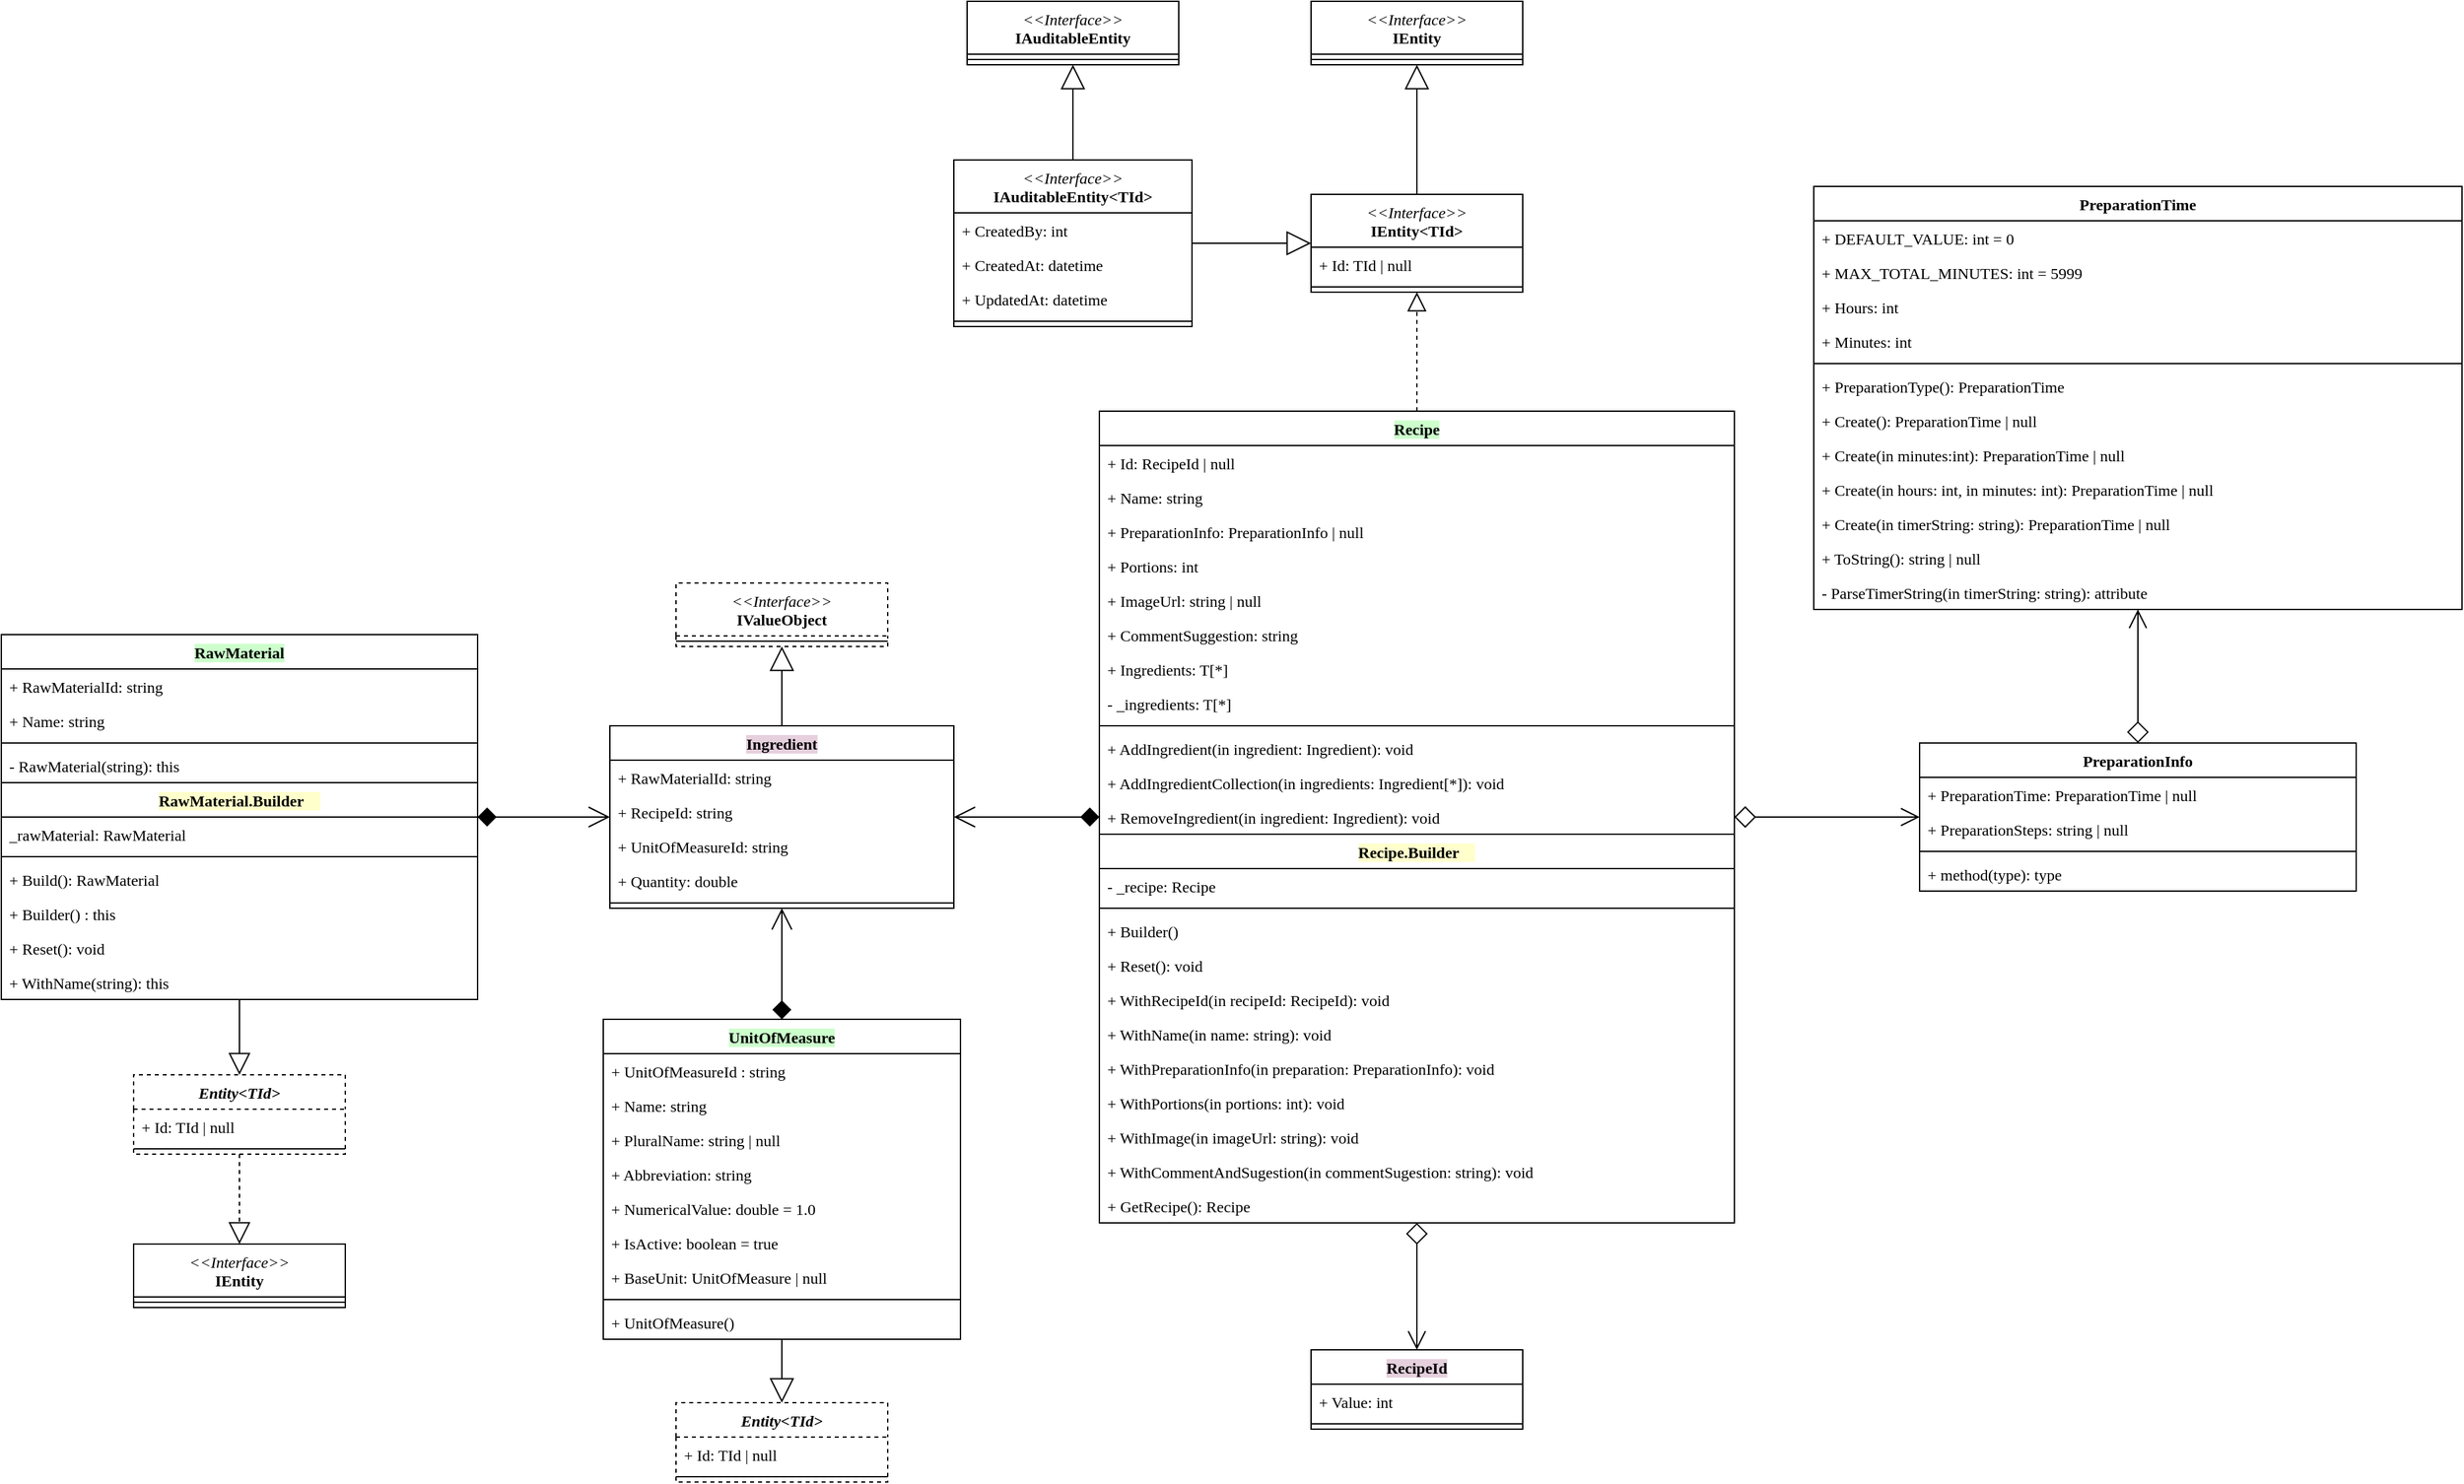 <mxfile version="24.6.4" type="device" pages="2">
  <diagram name="Page-1" id="eK5q1uq8pc-KG2rPm8aH">
    <mxGraphModel dx="4387" dy="1876" grid="1" gridSize="10" guides="1" tooltips="1" connect="1" arrows="1" fold="1" page="0" pageScale="1" pageWidth="1169" pageHeight="827" math="0" shadow="0">
      <root>
        <mxCell id="0" />
        <mxCell id="1" parent="0" />
        <mxCell id="Wd_TfYUkpV-hSAjJAys6-1" value="Recipe" style="swimlane;fontStyle=1;align=center;verticalAlign=top;childLayout=stackLayout;horizontal=1;startSize=26;horizontalStack=0;resizeParent=1;resizeParentMax=0;resizeLast=0;collapsible=1;marginBottom=0;whiteSpace=wrap;html=1;fontFamily=Fira Code;fillColor=none;labelBackgroundColor=#CCFFCC;" parent="1" vertex="1">
          <mxGeometry x="-60" y="340" width="480" height="614" as="geometry">
            <mxRectangle x="90" y="60" width="80" height="30" as="alternateBounds" />
          </mxGeometry>
        </mxCell>
        <mxCell id="Wd_TfYUkpV-hSAjJAys6-12" value="+ Id: RecipeId | null" style="text;strokeColor=none;fillColor=none;align=left;verticalAlign=top;spacingLeft=4;spacingRight=4;overflow=hidden;rotatable=0;points=[[0,0.5],[1,0.5]];portConstraint=eastwest;whiteSpace=wrap;html=1;fontFamily=Fira Code;" parent="Wd_TfYUkpV-hSAjJAys6-1" vertex="1">
          <mxGeometry y="26" width="480" height="26" as="geometry" />
        </mxCell>
        <mxCell id="Wd_TfYUkpV-hSAjJAys6-2" value="+ Name: string" style="text;strokeColor=none;fillColor=none;align=left;verticalAlign=top;spacingLeft=4;spacingRight=4;overflow=hidden;rotatable=0;points=[[0,0.5],[1,0.5]];portConstraint=eastwest;whiteSpace=wrap;html=1;fontFamily=Fira Code;" parent="Wd_TfYUkpV-hSAjJAys6-1" vertex="1">
          <mxGeometry y="52" width="480" height="26" as="geometry" />
        </mxCell>
        <mxCell id="8ohomHwBbH_gqu5Bp_yc-21" value="+ PreparationInfo: PreparationInfo | null" style="text;strokeColor=none;fillColor=none;align=left;verticalAlign=top;spacingLeft=4;spacingRight=4;overflow=hidden;rotatable=0;points=[[0,0.5],[1,0.5]];portConstraint=eastwest;whiteSpace=wrap;html=1;fontFamily=Fira Code;" parent="Wd_TfYUkpV-hSAjJAys6-1" vertex="1">
          <mxGeometry y="78" width="480" height="26" as="geometry" />
        </mxCell>
        <mxCell id="Wd_TfYUkpV-hSAjJAys6-7" value="+ Portions: int" style="text;strokeColor=none;fillColor=none;align=left;verticalAlign=top;spacingLeft=4;spacingRight=4;overflow=hidden;rotatable=0;points=[[0,0.5],[1,0.5]];portConstraint=eastwest;whiteSpace=wrap;html=1;fontFamily=Fira Code;" parent="Wd_TfYUkpV-hSAjJAys6-1" vertex="1">
          <mxGeometry y="104" width="480" height="26" as="geometry" />
        </mxCell>
        <mxCell id="Wd_TfYUkpV-hSAjJAys6-8" value="+ ImageUrl: string | null" style="text;strokeColor=none;fillColor=none;align=left;verticalAlign=top;spacingLeft=4;spacingRight=4;overflow=hidden;rotatable=0;points=[[0,0.5],[1,0.5]];portConstraint=eastwest;whiteSpace=wrap;html=1;fontFamily=Fira Code;" parent="Wd_TfYUkpV-hSAjJAys6-1" vertex="1">
          <mxGeometry y="130" width="480" height="26" as="geometry" />
        </mxCell>
        <mxCell id="Wd_TfYUkpV-hSAjJAys6-10" value="+ CommentSuggestion: string" style="text;strokeColor=none;fillColor=none;align=left;verticalAlign=top;spacingLeft=4;spacingRight=4;overflow=hidden;rotatable=0;points=[[0,0.5],[1,0.5]];portConstraint=eastwest;whiteSpace=wrap;html=1;fontFamily=Fira Code;" parent="Wd_TfYUkpV-hSAjJAys6-1" vertex="1">
          <mxGeometry y="156" width="480" height="26" as="geometry" />
        </mxCell>
        <mxCell id="Wd_TfYUkpV-hSAjJAys6-11" value="+ Ingredients: T[*]" style="text;strokeColor=none;fillColor=none;align=left;verticalAlign=top;spacingLeft=4;spacingRight=4;overflow=hidden;rotatable=0;points=[[0,0.5],[1,0.5]];portConstraint=eastwest;whiteSpace=wrap;html=1;fontFamily=Fira Code;" parent="Wd_TfYUkpV-hSAjJAys6-1" vertex="1">
          <mxGeometry y="182" width="480" height="26" as="geometry" />
        </mxCell>
        <mxCell id="8ohomHwBbH_gqu5Bp_yc-24" value="- _ingredients: T[*]" style="text;strokeColor=none;fillColor=none;align=left;verticalAlign=top;spacingLeft=4;spacingRight=4;overflow=hidden;rotatable=0;points=[[0,0.5],[1,0.5]];portConstraint=eastwest;whiteSpace=wrap;html=1;fontFamily=Fira Code;" parent="Wd_TfYUkpV-hSAjJAys6-1" vertex="1">
          <mxGeometry y="208" width="480" height="26" as="geometry" />
        </mxCell>
        <mxCell id="Wd_TfYUkpV-hSAjJAys6-3" value="" style="line;strokeWidth=1;fillColor=none;align=left;verticalAlign=middle;spacingTop=-1;spacingLeft=3;spacingRight=3;rotatable=0;labelPosition=right;points=[];portConstraint=eastwest;strokeColor=inherit;fontFamily=Fira Code;" parent="Wd_TfYUkpV-hSAjJAys6-1" vertex="1">
          <mxGeometry y="234" width="480" height="8" as="geometry" />
        </mxCell>
        <mxCell id="Wd_TfYUkpV-hSAjJAys6-4" value="+ AddIngredient(in ingredient: Ingredient): void" style="text;strokeColor=none;fillColor=none;align=left;verticalAlign=top;spacingLeft=4;spacingRight=4;overflow=hidden;rotatable=0;points=[[0,0.5],[1,0.5]];portConstraint=eastwest;whiteSpace=wrap;html=1;fontFamily=Fira Code;" parent="Wd_TfYUkpV-hSAjJAys6-1" vertex="1">
          <mxGeometry y="242" width="480" height="26" as="geometry" />
        </mxCell>
        <mxCell id="8ohomHwBbH_gqu5Bp_yc-25" value="+ AddIngredientCollection(in ingredients: Ingredient[*]): void" style="text;strokeColor=none;fillColor=none;align=left;verticalAlign=top;spacingLeft=4;spacingRight=4;overflow=hidden;rotatable=0;points=[[0,0.5],[1,0.5]];portConstraint=eastwest;whiteSpace=wrap;html=1;fontFamily=Fira Code;" parent="Wd_TfYUkpV-hSAjJAys6-1" vertex="1">
          <mxGeometry y="268" width="480" height="26" as="geometry" />
        </mxCell>
        <mxCell id="8ohomHwBbH_gqu5Bp_yc-26" value="+ RemoveIngredient(in ingredient: Ingredient): void" style="text;strokeColor=none;fillColor=none;align=left;verticalAlign=top;spacingLeft=4;spacingRight=4;overflow=hidden;rotatable=0;points=[[0,0.5],[1,0.5]];portConstraint=eastwest;whiteSpace=wrap;html=1;fontFamily=Fira Code;" parent="Wd_TfYUkpV-hSAjJAys6-1" vertex="1">
          <mxGeometry y="294" width="480" height="26" as="geometry" />
        </mxCell>
        <mxCell id="8ohomHwBbH_gqu5Bp_yc-27" value="Recipe.Builder&amp;nbsp;👷" style="swimlane;fontStyle=1;align=center;verticalAlign=top;childLayout=stackLayout;horizontal=1;startSize=26;horizontalStack=0;resizeParent=1;resizeParentMax=0;resizeLast=0;collapsible=1;marginBottom=0;whiteSpace=wrap;html=1;fontFamily=Fira Code;labelBackgroundColor=#FFFFCC;" parent="Wd_TfYUkpV-hSAjJAys6-1" vertex="1">
          <mxGeometry y="320" width="480" height="294" as="geometry" />
        </mxCell>
        <mxCell id="8ohomHwBbH_gqu5Bp_yc-28" value="- _recipe: Recipe" style="text;strokeColor=none;fillColor=none;align=left;verticalAlign=top;spacingLeft=4;spacingRight=4;overflow=hidden;rotatable=0;points=[[0,0.5],[1,0.5]];portConstraint=eastwest;whiteSpace=wrap;html=1;fontFamily=Fira Code;" parent="8ohomHwBbH_gqu5Bp_yc-27" vertex="1">
          <mxGeometry y="26" width="480" height="26" as="geometry" />
        </mxCell>
        <mxCell id="8ohomHwBbH_gqu5Bp_yc-29" value="" style="line;strokeWidth=1;fillColor=none;align=left;verticalAlign=middle;spacingTop=-1;spacingLeft=3;spacingRight=3;rotatable=0;labelPosition=right;points=[];portConstraint=eastwest;strokeColor=inherit;fontFamily=Fira Code;" parent="8ohomHwBbH_gqu5Bp_yc-27" vertex="1">
          <mxGeometry y="52" width="480" height="8" as="geometry" />
        </mxCell>
        <mxCell id="8ohomHwBbH_gqu5Bp_yc-30" value="+ Builder()" style="text;strokeColor=none;fillColor=none;align=left;verticalAlign=top;spacingLeft=4;spacingRight=4;overflow=hidden;rotatable=0;points=[[0,0.5],[1,0.5]];portConstraint=eastwest;whiteSpace=wrap;html=1;fontFamily=Fira Code;" parent="8ohomHwBbH_gqu5Bp_yc-27" vertex="1">
          <mxGeometry y="60" width="480" height="26" as="geometry" />
        </mxCell>
        <mxCell id="8ohomHwBbH_gqu5Bp_yc-31" value="+ Reset(): void" style="text;strokeColor=none;fillColor=none;align=left;verticalAlign=top;spacingLeft=4;spacingRight=4;overflow=hidden;rotatable=0;points=[[0,0.5],[1,0.5]];portConstraint=eastwest;whiteSpace=wrap;html=1;fontFamily=Fira Code;" parent="8ohomHwBbH_gqu5Bp_yc-27" vertex="1">
          <mxGeometry y="86" width="480" height="26" as="geometry" />
        </mxCell>
        <mxCell id="8ohomHwBbH_gqu5Bp_yc-32" value="+ WithRecipeId(in recipeId: RecipeId): void" style="text;strokeColor=none;fillColor=none;align=left;verticalAlign=top;spacingLeft=4;spacingRight=4;overflow=hidden;rotatable=0;points=[[0,0.5],[1,0.5]];portConstraint=eastwest;whiteSpace=wrap;html=1;fontFamily=Fira Code;" parent="8ohomHwBbH_gqu5Bp_yc-27" vertex="1">
          <mxGeometry y="112" width="480" height="26" as="geometry" />
        </mxCell>
        <mxCell id="8ohomHwBbH_gqu5Bp_yc-33" value="+ WithName(in name: string): void" style="text;strokeColor=none;fillColor=none;align=left;verticalAlign=top;spacingLeft=4;spacingRight=4;overflow=hidden;rotatable=0;points=[[0,0.5],[1,0.5]];portConstraint=eastwest;whiteSpace=wrap;html=1;fontFamily=Fira Code;" parent="8ohomHwBbH_gqu5Bp_yc-27" vertex="1">
          <mxGeometry y="138" width="480" height="26" as="geometry" />
        </mxCell>
        <mxCell id="8ohomHwBbH_gqu5Bp_yc-34" value="+ WithPreparationInfo(in preparation: PreparationInfo): void" style="text;strokeColor=none;fillColor=none;align=left;verticalAlign=top;spacingLeft=4;spacingRight=4;overflow=hidden;rotatable=0;points=[[0,0.5],[1,0.5]];portConstraint=eastwest;whiteSpace=wrap;html=1;fontFamily=Fira Code;" parent="8ohomHwBbH_gqu5Bp_yc-27" vertex="1">
          <mxGeometry y="164" width="480" height="26" as="geometry" />
        </mxCell>
        <mxCell id="8ohomHwBbH_gqu5Bp_yc-35" value="+ WithPortions(in portions: int): void" style="text;strokeColor=none;fillColor=none;align=left;verticalAlign=top;spacingLeft=4;spacingRight=4;overflow=hidden;rotatable=0;points=[[0,0.5],[1,0.5]];portConstraint=eastwest;whiteSpace=wrap;html=1;fontFamily=Fira Code;" parent="8ohomHwBbH_gqu5Bp_yc-27" vertex="1">
          <mxGeometry y="190" width="480" height="26" as="geometry" />
        </mxCell>
        <mxCell id="8ohomHwBbH_gqu5Bp_yc-36" value="+ WithImage(in imageUrl: string): void" style="text;strokeColor=none;fillColor=none;align=left;verticalAlign=top;spacingLeft=4;spacingRight=4;overflow=hidden;rotatable=0;points=[[0,0.5],[1,0.5]];portConstraint=eastwest;whiteSpace=wrap;html=1;fontFamily=Fira Code;" parent="8ohomHwBbH_gqu5Bp_yc-27" vertex="1">
          <mxGeometry y="216" width="480" height="26" as="geometry" />
        </mxCell>
        <mxCell id="8ohomHwBbH_gqu5Bp_yc-37" value="+ WithCommentAndSugestion(in commentSugestion: string): void" style="text;strokeColor=none;fillColor=none;align=left;verticalAlign=top;spacingLeft=4;spacingRight=4;overflow=hidden;rotatable=0;points=[[0,0.5],[1,0.5]];portConstraint=eastwest;whiteSpace=wrap;html=1;fontFamily=Fira Code;" parent="8ohomHwBbH_gqu5Bp_yc-27" vertex="1">
          <mxGeometry y="242" width="480" height="26" as="geometry" />
        </mxCell>
        <mxCell id="8ohomHwBbH_gqu5Bp_yc-38" value="+ GetRecipe(): Recipe" style="text;strokeColor=none;fillColor=none;align=left;verticalAlign=top;spacingLeft=4;spacingRight=4;overflow=hidden;rotatable=0;points=[[0,0.5],[1,0.5]];portConstraint=eastwest;whiteSpace=wrap;html=1;fontFamily=Fira Code;" parent="8ohomHwBbH_gqu5Bp_yc-27" vertex="1">
          <mxGeometry y="268" width="480" height="26" as="geometry" />
        </mxCell>
        <mxCell id="Wd_TfYUkpV-hSAjJAys6-13" value="PreparationInfo" style="swimlane;fontStyle=1;align=center;verticalAlign=top;childLayout=stackLayout;horizontal=1;startSize=26;horizontalStack=0;resizeParent=1;resizeParentMax=0;resizeLast=0;collapsible=1;marginBottom=0;whiteSpace=wrap;html=1;fontFamily=Fira Code;" parent="1" vertex="1">
          <mxGeometry x="560" y="591" width="330" height="112" as="geometry" />
        </mxCell>
        <mxCell id="Wd_TfYUkpV-hSAjJAys6-14" value="+ PreparationTime: PreparationTime | null" style="text;strokeColor=none;fillColor=none;align=left;verticalAlign=top;spacingLeft=4;spacingRight=4;overflow=hidden;rotatable=0;points=[[0,0.5],[1,0.5]];portConstraint=eastwest;whiteSpace=wrap;html=1;fontFamily=Fira Code;" parent="Wd_TfYUkpV-hSAjJAys6-13" vertex="1">
          <mxGeometry y="26" width="330" height="26" as="geometry" />
        </mxCell>
        <mxCell id="Wd_TfYUkpV-hSAjJAys6-17" value="+ PreparationSteps: string | null" style="text;strokeColor=none;fillColor=none;align=left;verticalAlign=top;spacingLeft=4;spacingRight=4;overflow=hidden;rotatable=0;points=[[0,0.5],[1,0.5]];portConstraint=eastwest;whiteSpace=wrap;html=1;fontFamily=Fira Code;" parent="Wd_TfYUkpV-hSAjJAys6-13" vertex="1">
          <mxGeometry y="52" width="330" height="26" as="geometry" />
        </mxCell>
        <mxCell id="Wd_TfYUkpV-hSAjJAys6-15" value="" style="line;strokeWidth=1;fillColor=none;align=left;verticalAlign=middle;spacingTop=-1;spacingLeft=3;spacingRight=3;rotatable=0;labelPosition=right;points=[];portConstraint=eastwest;strokeColor=inherit;fontFamily=Fira Code;" parent="Wd_TfYUkpV-hSAjJAys6-13" vertex="1">
          <mxGeometry y="78" width="330" height="8" as="geometry" />
        </mxCell>
        <mxCell id="Wd_TfYUkpV-hSAjJAys6-16" value="+ method(type): type" style="text;strokeColor=none;fillColor=none;align=left;verticalAlign=top;spacingLeft=4;spacingRight=4;overflow=hidden;rotatable=0;points=[[0,0.5],[1,0.5]];portConstraint=eastwest;whiteSpace=wrap;html=1;fontFamily=Fira Code;" parent="Wd_TfYUkpV-hSAjJAys6-13" vertex="1">
          <mxGeometry y="86" width="330" height="26" as="geometry" />
        </mxCell>
        <mxCell id="Wd_TfYUkpV-hSAjJAys6-19" value="PreparationTime" style="swimlane;fontStyle=1;align=center;verticalAlign=top;childLayout=stackLayout;horizontal=1;startSize=26;horizontalStack=0;resizeParent=1;resizeParentMax=0;resizeLast=0;collapsible=1;marginBottom=0;whiteSpace=wrap;html=1;fontFamily=Fira Code;" parent="1" vertex="1">
          <mxGeometry x="480" y="170" width="490" height="320" as="geometry" />
        </mxCell>
        <mxCell id="Wd_TfYUkpV-hSAjJAys6-24" value="+ DEFAULT_VALUE: int = 0" style="text;strokeColor=none;fillColor=none;align=left;verticalAlign=top;spacingLeft=4;spacingRight=4;overflow=hidden;rotatable=0;points=[[0,0.5],[1,0.5]];portConstraint=eastwest;whiteSpace=wrap;html=1;fontFamily=Fira Code;" parent="Wd_TfYUkpV-hSAjJAys6-19" vertex="1">
          <mxGeometry y="26" width="490" height="26" as="geometry" />
        </mxCell>
        <mxCell id="Wd_TfYUkpV-hSAjJAys6-25" value="+ MAX_TOTAL_MINUTES: int = 5999" style="text;strokeColor=none;fillColor=none;align=left;verticalAlign=top;spacingLeft=4;spacingRight=4;overflow=hidden;rotatable=0;points=[[0,0.5],[1,0.5]];portConstraint=eastwest;whiteSpace=wrap;html=1;fontFamily=Fira Code;" parent="Wd_TfYUkpV-hSAjJAys6-19" vertex="1">
          <mxGeometry y="52" width="490" height="26" as="geometry" />
        </mxCell>
        <mxCell id="Wd_TfYUkpV-hSAjJAys6-5" value="+ Hours: int" style="text;strokeColor=none;fillColor=none;align=left;verticalAlign=top;spacingLeft=4;spacingRight=4;overflow=hidden;rotatable=0;points=[[0,0.5],[1,0.5]];portConstraint=eastwest;whiteSpace=wrap;html=1;fontFamily=Fira Code;" parent="Wd_TfYUkpV-hSAjJAys6-19" vertex="1">
          <mxGeometry y="78" width="490" height="26" as="geometry" />
        </mxCell>
        <mxCell id="Wd_TfYUkpV-hSAjJAys6-6" value="+ Minutes: int" style="text;strokeColor=none;fillColor=none;align=left;verticalAlign=top;spacingLeft=4;spacingRight=4;overflow=hidden;rotatable=0;points=[[0,0.5],[1,0.5]];portConstraint=eastwest;whiteSpace=wrap;html=1;fontFamily=Fira Code;" parent="Wd_TfYUkpV-hSAjJAys6-19" vertex="1">
          <mxGeometry y="104" width="490" height="26" as="geometry" />
        </mxCell>
        <mxCell id="Wd_TfYUkpV-hSAjJAys6-22" value="" style="line;strokeWidth=1;fillColor=none;align=left;verticalAlign=middle;spacingTop=-1;spacingLeft=3;spacingRight=3;rotatable=0;labelPosition=right;points=[];portConstraint=eastwest;strokeColor=inherit;fontFamily=Fira Code;" parent="Wd_TfYUkpV-hSAjJAys6-19" vertex="1">
          <mxGeometry y="130" width="490" height="8" as="geometry" />
        </mxCell>
        <mxCell id="Wd_TfYUkpV-hSAjJAys6-23" value="+ PreparationType(): PreparationTime" style="text;strokeColor=none;fillColor=none;align=left;verticalAlign=top;spacingLeft=4;spacingRight=4;overflow=hidden;rotatable=0;points=[[0,0.5],[1,0.5]];portConstraint=eastwest;whiteSpace=wrap;html=1;fontFamily=Fira Code;" parent="Wd_TfYUkpV-hSAjJAys6-19" vertex="1">
          <mxGeometry y="138" width="490" height="26" as="geometry" />
        </mxCell>
        <mxCell id="TzCw_vldjeyguCNidpsr-5" value="+ Create(): PreparationTime | null" style="text;strokeColor=none;fillColor=none;align=left;verticalAlign=top;spacingLeft=4;spacingRight=4;overflow=hidden;rotatable=0;points=[[0,0.5],[1,0.5]];portConstraint=eastwest;whiteSpace=wrap;html=1;fontFamily=Fira Code;" parent="Wd_TfYUkpV-hSAjJAys6-19" vertex="1">
          <mxGeometry y="164" width="490" height="26" as="geometry" />
        </mxCell>
        <mxCell id="TzCw_vldjeyguCNidpsr-6" value="+ Create(in minutes:int): PreparationTime | null" style="text;strokeColor=none;fillColor=none;align=left;verticalAlign=top;spacingLeft=4;spacingRight=4;overflow=hidden;rotatable=0;points=[[0,0.5],[1,0.5]];portConstraint=eastwest;whiteSpace=wrap;html=1;fontFamily=Fira Code;" parent="Wd_TfYUkpV-hSAjJAys6-19" vertex="1">
          <mxGeometry y="190" width="490" height="26" as="geometry" />
        </mxCell>
        <mxCell id="TzCw_vldjeyguCNidpsr-7" value="+ Create(in hours: int, in minutes: int): PreparationTime | null" style="text;strokeColor=none;fillColor=none;align=left;verticalAlign=top;spacingLeft=4;spacingRight=4;overflow=hidden;rotatable=0;points=[[0,0.5],[1,0.5]];portConstraint=eastwest;whiteSpace=wrap;html=1;fontFamily=Fira Code;" parent="Wd_TfYUkpV-hSAjJAys6-19" vertex="1">
          <mxGeometry y="216" width="490" height="26" as="geometry" />
        </mxCell>
        <mxCell id="TzCw_vldjeyguCNidpsr-8" value="+ Create(in timerString: string): PreparationTime | null" style="text;strokeColor=none;fillColor=none;align=left;verticalAlign=top;spacingLeft=4;spacingRight=4;overflow=hidden;rotatable=0;points=[[0,0.5],[1,0.5]];portConstraint=eastwest;whiteSpace=wrap;html=1;fontFamily=Fira Code;" parent="Wd_TfYUkpV-hSAjJAys6-19" vertex="1">
          <mxGeometry y="242" width="490" height="26" as="geometry" />
        </mxCell>
        <mxCell id="TzCw_vldjeyguCNidpsr-10" value="+ ToString(): string | null" style="text;strokeColor=none;fillColor=none;align=left;verticalAlign=top;spacingLeft=4;spacingRight=4;overflow=hidden;rotatable=0;points=[[0,0.5],[1,0.5]];portConstraint=eastwest;whiteSpace=wrap;html=1;fontFamily=Fira Code;" parent="Wd_TfYUkpV-hSAjJAys6-19" vertex="1">
          <mxGeometry y="268" width="490" height="26" as="geometry" />
        </mxCell>
        <mxCell id="TzCw_vldjeyguCNidpsr-9" value="- ParseTimerString(in timerString: string): attribute" style="text;strokeColor=none;fillColor=none;align=left;verticalAlign=top;spacingLeft=4;spacingRight=4;overflow=hidden;rotatable=0;points=[[0,0.5],[1,0.5]];portConstraint=eastwest;whiteSpace=wrap;html=1;fontFamily=Fira Code;" parent="Wd_TfYUkpV-hSAjJAys6-19" vertex="1">
          <mxGeometry y="294" width="490" height="26" as="geometry" />
        </mxCell>
        <mxCell id="TzCw_vldjeyguCNidpsr-1" value="&lt;i style=&quot;font-weight: normal;&quot;&gt;&amp;lt;&amp;lt;Interface&amp;gt;&amp;gt;&lt;/i&gt;&lt;br&gt;&lt;b style=&quot;border-color: var(--border-color);&quot;&gt;IEntity&amp;lt;TId&amp;gt;&lt;/b&gt;" style="swimlane;fontStyle=1;align=center;verticalAlign=top;childLayout=stackLayout;horizontal=1;startSize=40;horizontalStack=0;resizeParent=1;resizeParentMax=0;resizeLast=0;collapsible=1;marginBottom=0;whiteSpace=wrap;html=1;fontFamily=Fira Code;" parent="1" vertex="1">
          <mxGeometry x="100" y="176" width="160" height="74" as="geometry" />
        </mxCell>
        <mxCell id="TzCw_vldjeyguCNidpsr-2" value="+ Id: TId | null" style="text;strokeColor=none;fillColor=none;align=left;verticalAlign=top;spacingLeft=4;spacingRight=4;overflow=hidden;rotatable=0;points=[[0,0.5],[1,0.5]];portConstraint=eastwest;whiteSpace=wrap;html=1;fontFamily=Fira Code;" parent="TzCw_vldjeyguCNidpsr-1" vertex="1">
          <mxGeometry y="40" width="160" height="26" as="geometry" />
        </mxCell>
        <mxCell id="TzCw_vldjeyguCNidpsr-3" value="" style="line;strokeWidth=1;fillColor=none;align=left;verticalAlign=middle;spacingTop=-1;spacingLeft=3;spacingRight=3;rotatable=0;labelPosition=right;points=[];portConstraint=eastwest;strokeColor=inherit;fontFamily=Fira Code;" parent="TzCw_vldjeyguCNidpsr-1" vertex="1">
          <mxGeometry y="66" width="160" height="8" as="geometry" />
        </mxCell>
        <mxCell id="8ohomHwBbH_gqu5Bp_yc-1" value="&lt;i style=&quot;font-weight: normal;&quot;&gt;&amp;lt;&amp;lt;Interface&amp;gt;&amp;gt;&lt;/i&gt;&lt;br&gt;&lt;b style=&quot;border-color: var(--border-color);&quot;&gt;IEntity&lt;/b&gt;" style="swimlane;fontStyle=1;align=center;verticalAlign=top;childLayout=stackLayout;horizontal=1;startSize=40;horizontalStack=0;resizeParent=1;resizeParentMax=0;resizeLast=0;collapsible=1;marginBottom=0;whiteSpace=wrap;html=1;fontFamily=Fira Code;" parent="1" vertex="1">
          <mxGeometry x="100" y="30" width="160" height="48" as="geometry" />
        </mxCell>
        <mxCell id="8ohomHwBbH_gqu5Bp_yc-3" value="" style="line;strokeWidth=1;fillColor=none;align=left;verticalAlign=middle;spacingTop=-1;spacingLeft=3;spacingRight=3;rotatable=0;labelPosition=right;points=[];portConstraint=eastwest;strokeColor=inherit;fontFamily=Fira Code;" parent="8ohomHwBbH_gqu5Bp_yc-1" vertex="1">
          <mxGeometry y="40" width="160" height="8" as="geometry" />
        </mxCell>
        <mxCell id="8ohomHwBbH_gqu5Bp_yc-5" value="" style="endArrow=block;endSize=16;endFill=0;html=1;rounded=0;fontFamily=Fira Code;" parent="1" source="TzCw_vldjeyguCNidpsr-1" target="8ohomHwBbH_gqu5Bp_yc-1" edge="1">
          <mxGeometry width="160" relative="1" as="geometry">
            <mxPoint x="300" y="90" as="sourcePoint" />
            <mxPoint x="150" y="100" as="targetPoint" />
          </mxGeometry>
        </mxCell>
        <mxCell id="8ohomHwBbH_gqu5Bp_yc-8" value="&lt;i style=&quot;font-weight: normal;&quot;&gt;&amp;lt;&amp;lt;Interface&amp;gt;&amp;gt;&lt;/i&gt;&lt;br&gt;&lt;b style=&quot;border-color: var(--border-color);&quot;&gt;IAuditableEntity&amp;lt;TId&amp;gt;&lt;/b&gt;" style="swimlane;fontStyle=1;align=center;verticalAlign=top;childLayout=stackLayout;horizontal=1;startSize=40;horizontalStack=0;resizeParent=1;resizeParentMax=0;resizeLast=0;collapsible=1;marginBottom=0;whiteSpace=wrap;html=1;fontFamily=Fira Code;" parent="1" vertex="1">
          <mxGeometry x="-170" y="150" width="180" height="126" as="geometry" />
        </mxCell>
        <mxCell id="8ohomHwBbH_gqu5Bp_yc-9" value="+ CreatedBy: int" style="text;strokeColor=none;fillColor=none;align=left;verticalAlign=top;spacingLeft=4;spacingRight=4;overflow=hidden;rotatable=0;points=[[0,0.5],[1,0.5]];portConstraint=eastwest;whiteSpace=wrap;html=1;fontFamily=Fira Code;" parent="8ohomHwBbH_gqu5Bp_yc-8" vertex="1">
          <mxGeometry y="40" width="180" height="26" as="geometry" />
        </mxCell>
        <mxCell id="8ohomHwBbH_gqu5Bp_yc-18" value="+ CreatedAt: datetime" style="text;strokeColor=none;fillColor=none;align=left;verticalAlign=top;spacingLeft=4;spacingRight=4;overflow=hidden;rotatable=0;points=[[0,0.5],[1,0.5]];portConstraint=eastwest;whiteSpace=wrap;html=1;fontFamily=Fira Code;" parent="8ohomHwBbH_gqu5Bp_yc-8" vertex="1">
          <mxGeometry y="66" width="180" height="26" as="geometry" />
        </mxCell>
        <mxCell id="8ohomHwBbH_gqu5Bp_yc-19" value="+ UpdatedAt: datetime" style="text;strokeColor=none;fillColor=none;align=left;verticalAlign=top;spacingLeft=4;spacingRight=4;overflow=hidden;rotatable=0;points=[[0,0.5],[1,0.5]];portConstraint=eastwest;whiteSpace=wrap;html=1;fontFamily=Fira Code;" parent="8ohomHwBbH_gqu5Bp_yc-8" vertex="1">
          <mxGeometry y="92" width="180" height="26" as="geometry" />
        </mxCell>
        <mxCell id="8ohomHwBbH_gqu5Bp_yc-10" value="" style="line;strokeWidth=1;fillColor=none;align=left;verticalAlign=middle;spacingTop=-1;spacingLeft=3;spacingRight=3;rotatable=0;labelPosition=right;points=[];portConstraint=eastwest;strokeColor=inherit;fontFamily=Fira Code;" parent="8ohomHwBbH_gqu5Bp_yc-8" vertex="1">
          <mxGeometry y="118" width="180" height="8" as="geometry" />
        </mxCell>
        <mxCell id="8ohomHwBbH_gqu5Bp_yc-12" value="&lt;i style=&quot;font-weight: normal;&quot;&gt;&amp;lt;&amp;lt;Interface&amp;gt;&amp;gt;&lt;/i&gt;&lt;br&gt;&lt;b style=&quot;border-color: var(--border-color);&quot;&gt;IAuditableEntity&lt;/b&gt;" style="swimlane;fontStyle=1;align=center;verticalAlign=top;childLayout=stackLayout;horizontal=1;startSize=40;horizontalStack=0;resizeParent=1;resizeParentMax=0;resizeLast=0;collapsible=1;marginBottom=0;whiteSpace=wrap;html=1;fontFamily=Fira Code;" parent="1" vertex="1">
          <mxGeometry x="-160" y="30" width="160" height="48" as="geometry" />
        </mxCell>
        <mxCell id="8ohomHwBbH_gqu5Bp_yc-13" value="" style="line;strokeWidth=1;fillColor=none;align=left;verticalAlign=middle;spacingTop=-1;spacingLeft=3;spacingRight=3;rotatable=0;labelPosition=right;points=[];portConstraint=eastwest;strokeColor=inherit;fontFamily=Fira Code;" parent="8ohomHwBbH_gqu5Bp_yc-12" vertex="1">
          <mxGeometry y="40" width="160" height="8" as="geometry" />
        </mxCell>
        <mxCell id="8ohomHwBbH_gqu5Bp_yc-16" value="" style="endArrow=block;endSize=16;endFill=0;html=1;rounded=0;fontFamily=Fira Code;" parent="1" source="8ohomHwBbH_gqu5Bp_yc-8" target="8ohomHwBbH_gqu5Bp_yc-12" edge="1">
          <mxGeometry width="160" relative="1" as="geometry">
            <mxPoint x="-140" y="110" as="sourcePoint" />
            <mxPoint x="20" y="110" as="targetPoint" />
          </mxGeometry>
        </mxCell>
        <mxCell id="8ohomHwBbH_gqu5Bp_yc-17" value="" style="endArrow=block;endSize=16;endFill=0;html=1;rounded=0;edgeStyle=orthogonalEdgeStyle;fontFamily=Fira Code;" parent="1" source="8ohomHwBbH_gqu5Bp_yc-8" target="TzCw_vldjeyguCNidpsr-1" edge="1">
          <mxGeometry width="160" relative="1" as="geometry">
            <mxPoint x="80" y="360" as="sourcePoint" />
            <mxPoint x="-80" y="360" as="targetPoint" />
          </mxGeometry>
        </mxCell>
        <mxCell id="8ohomHwBbH_gqu5Bp_yc-20" value="" style="endArrow=block;dashed=1;endFill=0;endSize=12;html=1;rounded=0;fontFamily=Fira Code;startArrow=none;startFill=0;" parent="1" source="Wd_TfYUkpV-hSAjJAys6-1" target="TzCw_vldjeyguCNidpsr-1" edge="1">
          <mxGeometry width="160" relative="1" as="geometry">
            <mxPoint x="-10" y="400" as="sourcePoint" />
            <mxPoint x="150" y="400" as="targetPoint" />
          </mxGeometry>
        </mxCell>
        <mxCell id="8ohomHwBbH_gqu5Bp_yc-41" value="RecipeId" style="swimlane;fontStyle=1;align=center;verticalAlign=top;childLayout=stackLayout;horizontal=1;startSize=26;horizontalStack=0;resizeParent=1;resizeParentMax=0;resizeLast=0;collapsible=1;marginBottom=0;whiteSpace=wrap;html=1;fontFamily=Fira Code;fillColor=none;labelBackgroundColor=#E6D0DE;" parent="1" vertex="1">
          <mxGeometry x="100" y="1050" width="160" height="60" as="geometry" />
        </mxCell>
        <mxCell id="8ohomHwBbH_gqu5Bp_yc-45" value="+ Value: int" style="text;strokeColor=none;fillColor=none;align=left;verticalAlign=top;spacingLeft=4;spacingRight=4;overflow=hidden;rotatable=0;points=[[0,0.5],[1,0.5]];portConstraint=eastwest;whiteSpace=wrap;html=1;fontFamily=Fira Code;" parent="8ohomHwBbH_gqu5Bp_yc-41" vertex="1">
          <mxGeometry y="26" width="160" height="26" as="geometry" />
        </mxCell>
        <mxCell id="8ohomHwBbH_gqu5Bp_yc-43" value="" style="line;strokeWidth=1;fillColor=none;align=left;verticalAlign=middle;spacingTop=-1;spacingLeft=3;spacingRight=3;rotatable=0;labelPosition=right;points=[];portConstraint=eastwest;strokeColor=inherit;fontFamily=Fira Code;" parent="8ohomHwBbH_gqu5Bp_yc-41" vertex="1">
          <mxGeometry y="52" width="160" height="8" as="geometry" />
        </mxCell>
        <mxCell id="8ohomHwBbH_gqu5Bp_yc-46" value="" style="endArrow=open;html=1;endSize=12;startArrow=diamond;startSize=14;startFill=0;edgeStyle=orthogonalEdgeStyle;align=left;verticalAlign=bottom;rounded=0;fontFamily=Fira Code;" parent="1" source="Wd_TfYUkpV-hSAjJAys6-1" target="8ohomHwBbH_gqu5Bp_yc-41" edge="1">
          <mxGeometry x="-0.556" y="10" relative="1" as="geometry">
            <mxPoint x="-70" y="651" as="sourcePoint" />
            <mxPoint x="-70" y="560" as="targetPoint" />
            <mxPoint as="offset" />
          </mxGeometry>
        </mxCell>
        <mxCell id="8ohomHwBbH_gqu5Bp_yc-49" value="" style="endArrow=open;html=1;endSize=12;startArrow=diamond;startSize=14;startFill=0;edgeStyle=orthogonalEdgeStyle;align=left;verticalAlign=bottom;rounded=0;fontFamily=Fira Code;" parent="1" source="Wd_TfYUkpV-hSAjJAys6-13" target="Wd_TfYUkpV-hSAjJAys6-19" edge="1">
          <mxGeometry x="-1" y="3" relative="1" as="geometry">
            <mxPoint x="560" y="460" as="sourcePoint" />
            <mxPoint x="720" y="460" as="targetPoint" />
          </mxGeometry>
        </mxCell>
        <mxCell id="8ohomHwBbH_gqu5Bp_yc-50" value="" style="endArrow=open;html=1;endSize=12;startArrow=diamond;startSize=14;startFill=0;edgeStyle=orthogonalEdgeStyle;align=left;verticalAlign=bottom;rounded=0;fontFamily=Fira Code;" parent="1" source="Wd_TfYUkpV-hSAjJAys6-1" target="Wd_TfYUkpV-hSAjJAys6-13" edge="1">
          <mxGeometry x="-1" y="3" relative="1" as="geometry">
            <mxPoint x="480" y="560" as="sourcePoint" />
            <mxPoint x="640" y="560" as="targetPoint" />
          </mxGeometry>
        </mxCell>
        <mxCell id="udMF-qntm3np_JNhXX4R-58" style="edgeStyle=orthogonalEdgeStyle;rounded=0;orthogonalLoop=1;jettySize=auto;html=1;fontFamily=Fira Code;fontSize=12;fontColor=default;startArrow=diamond;startFill=1;endArrow=open;endFill=0;endSize=14;startSize=12;" edge="1" parent="1" source="8ohomHwBbH_gqu5Bp_yc-51" target="udMF-qntm3np_JNhXX4R-23">
          <mxGeometry relative="1" as="geometry" />
        </mxCell>
        <mxCell id="8ohomHwBbH_gqu5Bp_yc-51" value="UnitOfMeasure" style="swimlane;fontStyle=1;align=center;verticalAlign=top;childLayout=stackLayout;horizontal=1;startSize=26;horizontalStack=0;resizeParent=1;resizeParentMax=0;resizeLast=0;collapsible=1;marginBottom=0;whiteSpace=wrap;html=1;fontFamily=Fira Code;fillColor=none;labelBackgroundColor=#CCFFCC;" parent="1" vertex="1">
          <mxGeometry x="-435" y="800" width="270" height="242" as="geometry" />
        </mxCell>
        <mxCell id="udMF-qntm3np_JNhXX4R-46" value="+ UnitOfMeasureId&amp;nbsp;: string" style="text;strokeColor=none;fillColor=none;align=left;verticalAlign=top;spacingLeft=4;spacingRight=4;overflow=hidden;rotatable=0;points=[[0,0.5],[1,0.5]];portConstraint=eastwest;whiteSpace=wrap;html=1;fontFamily=Fira Code;" vertex="1" parent="8ohomHwBbH_gqu5Bp_yc-51">
          <mxGeometry y="26" width="270" height="26" as="geometry" />
        </mxCell>
        <mxCell id="8ohomHwBbH_gqu5Bp_yc-52" value="+ Name: string" style="text;strokeColor=none;fillColor=none;align=left;verticalAlign=top;spacingLeft=4;spacingRight=4;overflow=hidden;rotatable=0;points=[[0,0.5],[1,0.5]];portConstraint=eastwest;whiteSpace=wrap;html=1;fontFamily=Fira Code;" parent="8ohomHwBbH_gqu5Bp_yc-51" vertex="1">
          <mxGeometry y="52" width="270" height="26" as="geometry" />
        </mxCell>
        <mxCell id="8ohomHwBbH_gqu5Bp_yc-55" value="+ PluralName: string | null" style="text;strokeColor=none;fillColor=none;align=left;verticalAlign=top;spacingLeft=4;spacingRight=4;overflow=hidden;rotatable=0;points=[[0,0.5],[1,0.5]];portConstraint=eastwest;whiteSpace=wrap;html=1;fontFamily=Fira Code;" parent="8ohomHwBbH_gqu5Bp_yc-51" vertex="1">
          <mxGeometry y="78" width="270" height="26" as="geometry" />
        </mxCell>
        <mxCell id="8ohomHwBbH_gqu5Bp_yc-56" value="+ Abbreviation: string" style="text;strokeColor=none;fillColor=none;align=left;verticalAlign=top;spacingLeft=4;spacingRight=4;overflow=hidden;rotatable=0;points=[[0,0.5],[1,0.5]];portConstraint=eastwest;whiteSpace=wrap;html=1;fontFamily=Fira Code;" parent="8ohomHwBbH_gqu5Bp_yc-51" vertex="1">
          <mxGeometry y="104" width="270" height="26" as="geometry" />
        </mxCell>
        <mxCell id="8ohomHwBbH_gqu5Bp_yc-57" value="+ NumericalValue: double = 1.0" style="text;strokeColor=none;fillColor=none;align=left;verticalAlign=top;spacingLeft=4;spacingRight=4;overflow=hidden;rotatable=0;points=[[0,0.5],[1,0.5]];portConstraint=eastwest;whiteSpace=wrap;html=1;fontFamily=Fira Code;" parent="8ohomHwBbH_gqu5Bp_yc-51" vertex="1">
          <mxGeometry y="130" width="270" height="26" as="geometry" />
        </mxCell>
        <mxCell id="8ohomHwBbH_gqu5Bp_yc-58" value="+ IsActive: boolean = true" style="text;strokeColor=none;fillColor=none;align=left;verticalAlign=top;spacingLeft=4;spacingRight=4;overflow=hidden;rotatable=0;points=[[0,0.5],[1,0.5]];portConstraint=eastwest;whiteSpace=wrap;html=1;fontFamily=Fira Code;" parent="8ohomHwBbH_gqu5Bp_yc-51" vertex="1">
          <mxGeometry y="156" width="270" height="26" as="geometry" />
        </mxCell>
        <mxCell id="8ohomHwBbH_gqu5Bp_yc-59" value="+ BaseUnit: UnitOfMeasure | null" style="text;strokeColor=none;fillColor=none;align=left;verticalAlign=top;spacingLeft=4;spacingRight=4;overflow=hidden;rotatable=0;points=[[0,0.5],[1,0.5]];portConstraint=eastwest;whiteSpace=wrap;html=1;fontFamily=Fira Code;" parent="8ohomHwBbH_gqu5Bp_yc-51" vertex="1">
          <mxGeometry y="182" width="270" height="26" as="geometry" />
        </mxCell>
        <mxCell id="8ohomHwBbH_gqu5Bp_yc-53" value="" style="line;strokeWidth=1;fillColor=none;align=left;verticalAlign=middle;spacingTop=-1;spacingLeft=3;spacingRight=3;rotatable=0;labelPosition=right;points=[];portConstraint=eastwest;strokeColor=inherit;fontFamily=Fira Code;" parent="8ohomHwBbH_gqu5Bp_yc-51" vertex="1">
          <mxGeometry y="208" width="270" height="8" as="geometry" />
        </mxCell>
        <mxCell id="8ohomHwBbH_gqu5Bp_yc-54" value="+ UnitOfMeasure()" style="text;strokeColor=none;fillColor=none;align=left;verticalAlign=top;spacingLeft=4;spacingRight=4;overflow=hidden;rotatable=0;points=[[0,0.5],[1,0.5]];portConstraint=eastwest;whiteSpace=wrap;html=1;fontFamily=Fira Code;" parent="8ohomHwBbH_gqu5Bp_yc-51" vertex="1">
          <mxGeometry y="216" width="270" height="26" as="geometry" />
        </mxCell>
        <mxCell id="udMF-qntm3np_JNhXX4R-23" value="Ingredient" style="swimlane;fontStyle=1;align=center;verticalAlign=top;childLayout=stackLayout;horizontal=1;startSize=26;horizontalStack=0;resizeParent=1;resizeParentMax=0;resizeLast=0;collapsible=1;marginBottom=0;whiteSpace=wrap;html=1;spacingLeft=4;spacingRight=4;fontFamily=Fira Code;fontSize=12;fontColor=default;fillColor=none;gradientColor=none;labelBackgroundColor=#E6D0DE;" vertex="1" parent="1">
          <mxGeometry x="-430" y="578" width="260" height="138" as="geometry" />
        </mxCell>
        <mxCell id="udMF-qntm3np_JNhXX4R-24" value="+ RawMaterialId: string" style="text;strokeColor=none;fillColor=none;align=left;verticalAlign=top;spacingLeft=4;spacingRight=4;overflow=hidden;rotatable=0;points=[[0,0.5],[1,0.5]];portConstraint=eastwest;whiteSpace=wrap;html=1;fontFamily=Fira Code;fontSize=12;fontColor=default;" vertex="1" parent="udMF-qntm3np_JNhXX4R-23">
          <mxGeometry y="26" width="260" height="26" as="geometry" />
        </mxCell>
        <mxCell id="udMF-qntm3np_JNhXX4R-27" value="+ RecipeId: string" style="text;strokeColor=none;fillColor=none;align=left;verticalAlign=top;spacingLeft=4;spacingRight=4;overflow=hidden;rotatable=0;points=[[0,0.5],[1,0.5]];portConstraint=eastwest;whiteSpace=wrap;html=1;fontFamily=Fira Code;fontSize=12;fontColor=default;" vertex="1" parent="udMF-qntm3np_JNhXX4R-23">
          <mxGeometry y="52" width="260" height="26" as="geometry" />
        </mxCell>
        <mxCell id="udMF-qntm3np_JNhXX4R-28" value="+ UnitOfMeasureId: string" style="text;strokeColor=none;fillColor=none;align=left;verticalAlign=top;spacingLeft=4;spacingRight=4;overflow=hidden;rotatable=0;points=[[0,0.5],[1,0.5]];portConstraint=eastwest;whiteSpace=wrap;html=1;fontFamily=Fira Code;fontSize=12;fontColor=default;" vertex="1" parent="udMF-qntm3np_JNhXX4R-23">
          <mxGeometry y="78" width="260" height="26" as="geometry" />
        </mxCell>
        <mxCell id="udMF-qntm3np_JNhXX4R-34" value="+ Quantity: double" style="text;strokeColor=none;fillColor=none;align=left;verticalAlign=top;spacingLeft=4;spacingRight=4;overflow=hidden;rotatable=0;points=[[0,0.5],[1,0.5]];portConstraint=eastwest;whiteSpace=wrap;html=1;fontFamily=Fira Code;fontSize=12;fontColor=default;" vertex="1" parent="udMF-qntm3np_JNhXX4R-23">
          <mxGeometry y="104" width="260" height="26" as="geometry" />
        </mxCell>
        <mxCell id="udMF-qntm3np_JNhXX4R-25" value="" style="line;strokeWidth=1;fillColor=none;align=left;verticalAlign=middle;spacingTop=-1;spacingLeft=3;spacingRight=3;rotatable=0;labelPosition=right;points=[];portConstraint=eastwest;strokeColor=inherit;fontFamily=Fira Code;fontSize=12;fontColor=default;" vertex="1" parent="udMF-qntm3np_JNhXX4R-23">
          <mxGeometry y="130" width="260" height="8" as="geometry" />
        </mxCell>
        <mxCell id="udMF-qntm3np_JNhXX4R-33" value="" style="endArrow=diamond;endFill=1;endSize=12;html=1;rounded=0;fontFamily=Fira Code;fontSize=12;fontColor=default;startSize=14;startArrow=open;startFill=0;edgeStyle=orthogonalEdgeStyle;" edge="1" parent="1" source="udMF-qntm3np_JNhXX4R-23" target="udMF-qntm3np_JNhXX4R-1">
          <mxGeometry width="160" relative="1" as="geometry">
            <mxPoint x="-1490" y="440" as="sourcePoint" />
            <mxPoint x="-1330" y="440" as="targetPoint" />
          </mxGeometry>
        </mxCell>
        <mxCell id="udMF-qntm3np_JNhXX4R-43" value="&lt;i style=&quot;font-weight: normal;&quot;&gt;&amp;lt;&amp;lt;Interface&amp;gt;&amp;gt;&lt;/i&gt;&lt;br&gt;&lt;b style=&quot;border-color: var(--border-color);&quot;&gt;IValueObject&lt;/b&gt;" style="swimlane;fontStyle=1;align=center;verticalAlign=top;childLayout=stackLayout;horizontal=1;startSize=40;horizontalStack=0;resizeParent=1;resizeParentMax=0;resizeLast=0;collapsible=1;marginBottom=0;whiteSpace=wrap;html=1;fontFamily=Fira Code;swimlaneLine=1;glass=0;rounded=0;shadow=0;dashed=1;fillColor=default;" vertex="1" parent="1">
          <mxGeometry x="-380" y="470" width="160" height="48" as="geometry">
            <mxRectangle x="-465.5" y="466" width="131" height="41" as="alternateBounds" />
          </mxGeometry>
        </mxCell>
        <mxCell id="udMF-qntm3np_JNhXX4R-44" value="" style="line;strokeWidth=1;fillColor=none;align=left;verticalAlign=middle;spacingTop=-1;spacingLeft=3;spacingRight=3;rotatable=0;labelPosition=right;points=[];portConstraint=eastwest;strokeColor=inherit;fontFamily=Fira Code;" vertex="1" parent="udMF-qntm3np_JNhXX4R-43">
          <mxGeometry y="40" width="160" height="8" as="geometry" />
        </mxCell>
        <mxCell id="udMF-qntm3np_JNhXX4R-45" value="" style="endArrow=block;endSize=16;endFill=0;html=1;rounded=0;fontFamily=Fira Code;fontSize=12;fontColor=default;" edge="1" parent="1" source="udMF-qntm3np_JNhXX4R-23" target="udMF-qntm3np_JNhXX4R-43">
          <mxGeometry width="160" relative="1" as="geometry">
            <mxPoint x="-300" y="540" as="sourcePoint" />
            <mxPoint x="-140" y="540" as="targetPoint" />
          </mxGeometry>
        </mxCell>
        <mxCell id="udMF-qntm3np_JNhXX4R-50" value="" style="endArrow=block;endSize=16;endFill=0;rounded=0;fontFamily=Fira Code;fontSize=12;fontColor=default;html=1;" edge="1" parent="1" source="8ohomHwBbH_gqu5Bp_yc-51" target="udMF-qntm3np_JNhXX4R-65">
          <mxGeometry x="-0.427" y="-2" width="160" relative="1" as="geometry">
            <mxPoint x="-1140" y="912" as="sourcePoint" />
            <mxPoint x="-300" y="1180" as="targetPoint" />
            <mxPoint as="offset" />
          </mxGeometry>
        </mxCell>
        <mxCell id="udMF-qntm3np_JNhXX4R-54" value="" style="endArrow=diamond;endFill=1;html=1;rounded=0;fontFamily=Fira Code;fontSize=12;fontColor=default;startArrow=open;startFill=0;strokeWidth=1;endSize=12;startSize=14;" edge="1" parent="1" source="udMF-qntm3np_JNhXX4R-23" target="Wd_TfYUkpV-hSAjJAys6-1">
          <mxGeometry width="160" relative="1" as="geometry">
            <mxPoint x="-310" y="740" as="sourcePoint" />
            <mxPoint x="-150" y="740" as="targetPoint" />
          </mxGeometry>
        </mxCell>
        <mxCell id="udMF-qntm3np_JNhXX4R-64" style="edgeStyle=orthogonalEdgeStyle;rounded=0;orthogonalLoop=1;jettySize=auto;html=1;fontFamily=Fira Code;fontSize=12;fontColor=default;endArrow=block;endFill=0;endSize=14;startSize=12;" edge="1" parent="1" source="udMF-qntm3np_JNhXX4R-1" target="udMF-qntm3np_JNhXX4R-60">
          <mxGeometry relative="1" as="geometry" />
        </mxCell>
        <mxCell id="udMF-qntm3np_JNhXX4R-1" value="RawMaterial" style="swimlane;fontStyle=1;align=center;verticalAlign=top;childLayout=stackLayout;horizontal=1;startSize=26;horizontalStack=0;resizeParent=1;resizeParentMax=0;resizeLast=0;collapsible=1;marginBottom=0;whiteSpace=wrap;html=1;fontFamily=Fira Code;labelBackgroundColor=#CCFFCC;fillColor=none;" vertex="1" parent="1">
          <mxGeometry x="-890" y="509" width="360" height="276" as="geometry" />
        </mxCell>
        <mxCell id="udMF-qntm3np_JNhXX4R-2" value="+ RawMaterialId: string" style="text;strokeColor=none;fillColor=none;align=left;verticalAlign=top;spacingLeft=4;spacingRight=4;overflow=hidden;rotatable=0;points=[[0,0.5],[1,0.5]];portConstraint=eastwest;whiteSpace=wrap;html=1;fontFamily=Fira Code;" vertex="1" parent="udMF-qntm3np_JNhXX4R-1">
          <mxGeometry y="26" width="360" height="26" as="geometry" />
        </mxCell>
        <mxCell id="udMF-qntm3np_JNhXX4R-5" value="+ Name: string" style="text;strokeColor=none;fillColor=none;align=left;verticalAlign=top;spacingLeft=4;spacingRight=4;overflow=hidden;rotatable=0;points=[[0,0.5],[1,0.5]];portConstraint=eastwest;whiteSpace=wrap;html=1;fontFamily=Fira Code;" vertex="1" parent="udMF-qntm3np_JNhXX4R-1">
          <mxGeometry y="52" width="360" height="26" as="geometry" />
        </mxCell>
        <mxCell id="udMF-qntm3np_JNhXX4R-3" value="" style="line;strokeWidth=1;fillColor=none;align=left;verticalAlign=middle;spacingTop=-1;spacingLeft=3;spacingRight=3;rotatable=0;labelPosition=right;points=[];portConstraint=eastwest;strokeColor=inherit;fontFamily=Fira Code;" vertex="1" parent="udMF-qntm3np_JNhXX4R-1">
          <mxGeometry y="78" width="360" height="8" as="geometry" />
        </mxCell>
        <mxCell id="udMF-qntm3np_JNhXX4R-4" value="- RawMaterial(string): this" style="text;strokeColor=none;fillColor=none;align=left;verticalAlign=top;spacingLeft=4;spacingRight=4;overflow=hidden;rotatable=0;points=[[0,0.5],[1,0.5]];portConstraint=eastwest;whiteSpace=wrap;html=1;fontFamily=Fira Code;" vertex="1" parent="udMF-qntm3np_JNhXX4R-1">
          <mxGeometry y="86" width="360" height="26" as="geometry" />
        </mxCell>
        <mxCell id="udMF-qntm3np_JNhXX4R-6" value="RawMaterial.Builder&amp;nbsp;👷" style="swimlane;fontStyle=1;align=center;verticalAlign=top;childLayout=stackLayout;horizontal=1;startSize=26;horizontalStack=0;resizeParent=1;resizeParentMax=0;resizeLast=0;collapsible=1;marginBottom=0;whiteSpace=wrap;html=1;fontFamily=Fira Code;labelBackgroundColor=#FFFFCC;" vertex="1" parent="udMF-qntm3np_JNhXX4R-1">
          <mxGeometry y="112" width="360" height="164" as="geometry" />
        </mxCell>
        <mxCell id="udMF-qntm3np_JNhXX4R-7" value="_rawMaterial: RawMaterial" style="text;strokeColor=none;fillColor=none;align=left;verticalAlign=top;spacingLeft=4;spacingRight=4;overflow=hidden;rotatable=0;points=[[0,0.5],[1,0.5]];portConstraint=eastwest;whiteSpace=wrap;html=1;fontFamily=Fira Code;" vertex="1" parent="udMF-qntm3np_JNhXX4R-6">
          <mxGeometry y="26" width="360" height="26" as="geometry" />
        </mxCell>
        <mxCell id="udMF-qntm3np_JNhXX4R-8" value="" style="line;strokeWidth=1;fillColor=none;align=left;verticalAlign=middle;spacingTop=-1;spacingLeft=3;spacingRight=3;rotatable=0;labelPosition=right;points=[];portConstraint=eastwest;strokeColor=inherit;fontFamily=Fira Code;" vertex="1" parent="udMF-qntm3np_JNhXX4R-6">
          <mxGeometry y="52" width="360" height="8" as="geometry" />
        </mxCell>
        <mxCell id="udMF-qntm3np_JNhXX4R-12" value="+ Build(): RawMaterial" style="text;strokeColor=none;fillColor=none;align=left;verticalAlign=top;spacingLeft=4;spacingRight=4;overflow=hidden;rotatable=0;points=[[0,0.5],[1,0.5]];portConstraint=eastwest;whiteSpace=wrap;html=1;fontFamily=Fira Code;fontSize=12;fontColor=default;labelBackgroundColor=none;labelBorderColor=none;" vertex="1" parent="udMF-qntm3np_JNhXX4R-6">
          <mxGeometry y="60" width="360" height="26" as="geometry" />
        </mxCell>
        <mxCell id="udMF-qntm3np_JNhXX4R-10" value="+ Builder() : this" style="text;strokeColor=none;fillColor=none;align=left;verticalAlign=top;spacingLeft=4;spacingRight=4;overflow=hidden;rotatable=0;points=[[0,0.5],[1,0.5]];portConstraint=eastwest;whiteSpace=wrap;html=1;fontFamily=Fira Code;" vertex="1" parent="udMF-qntm3np_JNhXX4R-6">
          <mxGeometry y="86" width="360" height="26" as="geometry" />
        </mxCell>
        <mxCell id="udMF-qntm3np_JNhXX4R-11" value="+ Reset(): void" style="text;strokeColor=none;fillColor=none;align=left;verticalAlign=top;spacingLeft=4;spacingRight=4;overflow=hidden;rotatable=0;points=[[0,0.5],[1,0.5]];portConstraint=eastwest;whiteSpace=wrap;html=1;fontFamily=Fira Code;" vertex="1" parent="udMF-qntm3np_JNhXX4R-6">
          <mxGeometry y="112" width="360" height="26" as="geometry" />
        </mxCell>
        <mxCell id="udMF-qntm3np_JNhXX4R-9" value="+ WithName(string): this" style="text;strokeColor=none;fillColor=none;align=left;verticalAlign=top;spacingLeft=4;spacingRight=4;overflow=hidden;rotatable=0;points=[[0,0.5],[1,0.5]];portConstraint=eastwest;whiteSpace=wrap;html=1;fontFamily=Fira Code;" vertex="1" parent="udMF-qntm3np_JNhXX4R-6">
          <mxGeometry y="138" width="360" height="26" as="geometry" />
        </mxCell>
        <mxCell id="mWM_a7AkTHiDDsSpm96o-7" style="edgeStyle=orthogonalEdgeStyle;rounded=0;orthogonalLoop=1;jettySize=auto;html=1;fontFamily=Fira Code;fontSize=12;fontColor=default;endArrow=block;endFill=0;endSize=14;dashed=1;" edge="1" parent="1" source="udMF-qntm3np_JNhXX4R-60" target="mWM_a7AkTHiDDsSpm96o-5">
          <mxGeometry relative="1" as="geometry" />
        </mxCell>
        <mxCell id="udMF-qntm3np_JNhXX4R-60" value="Entity&amp;lt;TId&amp;gt;" style="swimlane;fontStyle=3;align=center;verticalAlign=top;childLayout=stackLayout;horizontal=1;startSize=26;horizontalStack=0;resizeParent=1;resizeParentMax=0;resizeLast=0;collapsible=1;marginBottom=0;whiteSpace=wrap;html=1;spacingLeft=4;spacingRight=4;fontFamily=Fira Code;fontSize=12;fontColor=default;fillColor=none;gradientColor=none;dashed=1;" vertex="1" parent="1">
          <mxGeometry x="-790" y="842" width="160" height="60" as="geometry">
            <mxRectangle x="-990" y="830" width="130" height="30" as="alternateBounds" />
          </mxGeometry>
        </mxCell>
        <mxCell id="udMF-qntm3np_JNhXX4R-61" value="+ Id: TId | null" style="text;strokeColor=none;fillColor=none;align=left;verticalAlign=top;spacingLeft=4;spacingRight=4;overflow=hidden;rotatable=0;points=[[0,0.5],[1,0.5]];portConstraint=eastwest;whiteSpace=wrap;html=1;fontFamily=Fira Code;fontSize=12;fontColor=default;" vertex="1" parent="udMF-qntm3np_JNhXX4R-60">
          <mxGeometry y="26" width="160" height="26" as="geometry" />
        </mxCell>
        <mxCell id="udMF-qntm3np_JNhXX4R-62" value="" style="line;strokeWidth=1;fillColor=none;align=left;verticalAlign=middle;spacingTop=-1;spacingLeft=3;spacingRight=3;rotatable=0;labelPosition=right;points=[];portConstraint=eastwest;strokeColor=inherit;fontFamily=Fira Code;fontSize=12;fontColor=default;" vertex="1" parent="udMF-qntm3np_JNhXX4R-60">
          <mxGeometry y="52" width="160" height="8" as="geometry" />
        </mxCell>
        <mxCell id="udMF-qntm3np_JNhXX4R-65" value="Entity&amp;lt;TId&amp;gt;" style="swimlane;fontStyle=3;align=center;verticalAlign=top;childLayout=stackLayout;horizontal=1;startSize=26;horizontalStack=0;resizeParent=1;resizeParentMax=0;resizeLast=0;collapsible=1;marginBottom=0;whiteSpace=wrap;html=1;spacingLeft=4;spacingRight=4;fontFamily=Fira Code;fontSize=12;fontColor=default;fillColor=none;gradientColor=none;dashed=1;" vertex="1" parent="1">
          <mxGeometry x="-380" y="1090" width="160" height="60" as="geometry">
            <mxRectangle x="-990" y="830" width="130" height="30" as="alternateBounds" />
          </mxGeometry>
        </mxCell>
        <mxCell id="udMF-qntm3np_JNhXX4R-66" value="+ Id: TId | null" style="text;strokeColor=none;fillColor=none;align=left;verticalAlign=top;spacingLeft=4;spacingRight=4;overflow=hidden;rotatable=0;points=[[0,0.5],[1,0.5]];portConstraint=eastwest;whiteSpace=wrap;html=1;fontFamily=Fira Code;fontSize=12;fontColor=default;" vertex="1" parent="udMF-qntm3np_JNhXX4R-65">
          <mxGeometry y="26" width="160" height="26" as="geometry" />
        </mxCell>
        <mxCell id="udMF-qntm3np_JNhXX4R-67" value="" style="line;strokeWidth=1;fillColor=none;align=left;verticalAlign=middle;spacingTop=-1;spacingLeft=3;spacingRight=3;rotatable=0;labelPosition=right;points=[];portConstraint=eastwest;strokeColor=inherit;fontFamily=Fira Code;fontSize=12;fontColor=default;" vertex="1" parent="udMF-qntm3np_JNhXX4R-65">
          <mxGeometry y="52" width="160" height="8" as="geometry" />
        </mxCell>
        <mxCell id="mWM_a7AkTHiDDsSpm96o-5" value="&lt;i style=&quot;font-weight: normal;&quot;&gt;&amp;lt;&amp;lt;Interface&amp;gt;&amp;gt;&lt;/i&gt;&lt;br&gt;&lt;b style=&quot;border-color: var(--border-color);&quot;&gt;IEntity&lt;/b&gt;" style="swimlane;fontStyle=1;align=center;verticalAlign=top;childLayout=stackLayout;horizontal=1;startSize=40;horizontalStack=0;resizeParent=1;resizeParentMax=0;resizeLast=0;collapsible=1;marginBottom=0;whiteSpace=wrap;html=1;fontFamily=Fira Code;fillColor=none;" vertex="1" parent="1">
          <mxGeometry x="-790" y="970" width="160" height="48" as="geometry" />
        </mxCell>
        <mxCell id="mWM_a7AkTHiDDsSpm96o-6" value="" style="line;strokeWidth=1;fillColor=none;align=left;verticalAlign=middle;spacingTop=-1;spacingLeft=3;spacingRight=3;rotatable=0;labelPosition=right;points=[];portConstraint=eastwest;strokeColor=inherit;fontFamily=Fira Code;" vertex="1" parent="mWM_a7AkTHiDDsSpm96o-5">
          <mxGeometry y="40" width="160" height="8" as="geometry" />
        </mxCell>
      </root>
    </mxGraphModel>
  </diagram>
  <diagram id="Wosrva7kwZJFIadwB_Nw" name="uses-case">
    <mxGraphModel dx="989" dy="582" grid="1" gridSize="10" guides="1" tooltips="1" connect="1" arrows="1" fold="1" page="1" pageScale="1" pageWidth="1169" pageHeight="827" math="0" shadow="0">
      <root>
        <mxCell id="0" />
        <mxCell id="1" parent="0" />
        <mxCell id="9fFrc1oyYLl-eV_e6HjT-1" value="SAXSAY&lt;div&gt;Gestor de Recetas&lt;/div&gt;" style="html=1;whiteSpace=wrap;strokeColor=default;align=center;verticalAlign=top;spacingLeft=4;spacingRight=4;fontFamily=Fira Code;fontSize=12;fontColor=default;fillColor=none;gradientColor=none;" vertex="1" parent="1">
          <mxGeometry x="375" y="40" width="420" height="520" as="geometry" />
        </mxCell>
        <mxCell id="pkdrqrMWtw9dnq7fekTf-6" style="rounded=0;orthogonalLoop=1;jettySize=auto;html=1;fontFamily=Fira Code;fontSize=12;fontColor=default;endArrow=open;endFill=0;endSize=12;" edge="1" parent="1" source="VEkaEh48GCvDcqTekcBE-1" target="VEkaEh48GCvDcqTekcBE-2">
          <mxGeometry relative="1" as="geometry" />
        </mxCell>
        <mxCell id="VEkaEh48GCvDcqTekcBE-1" value="Usuario" style="shape=umlActor;verticalLabelPosition=bottom;verticalAlign=top;html=1;align=center;spacingLeft=4;spacingRight=4;fontFamily=Fira Code;fontSize=12;fontColor=default;fillColor=none;gradientColor=none;" vertex="1" parent="1">
          <mxGeometry x="170" y="140" width="30" height="60" as="geometry" />
        </mxCell>
        <mxCell id="VEkaEh48GCvDcqTekcBE-2" value="Registro de receta" style="ellipse;whiteSpace=wrap;html=1;align=center;verticalAlign=middle;spacingLeft=4;spacingRight=4;fontFamily=Fira Code;fontSize=12;fontColor=default;fillColor=none;gradientColor=none;" vertex="1" parent="1">
          <mxGeometry x="421" y="110" width="140" height="70" as="geometry" />
        </mxCell>
        <mxCell id="pkdrqrMWtw9dnq7fekTf-5" value="" style="edgeStyle=orthogonalEdgeStyle;rounded=0;orthogonalLoop=1;jettySize=auto;html=1;fontFamily=Fira Code;fontSize=12;fontColor=default;endArrow=open;endFill=0;endSize=12;" edge="1" parent="1" source="pkdrqrMWtw9dnq7fekTf-1" target="pkdrqrMWtw9dnq7fekTf-3">
          <mxGeometry relative="1" as="geometry">
            <Array as="points" />
          </mxGeometry>
        </mxCell>
        <mxCell id="pkdrqrMWtw9dnq7fekTf-1" value="Buscar recetas" style="ellipse;whiteSpace=wrap;html=1;align=center;verticalAlign=middle;spacingLeft=4;spacingRight=4;fontFamily=Fira Code;fontSize=12;fontColor=default;fillColor=none;gradientColor=none;" vertex="1" parent="1">
          <mxGeometry x="421" y="300" width="140" height="70" as="geometry" />
        </mxCell>
        <mxCell id="pkdrqrMWtw9dnq7fekTf-2" value="Actualización de recetas" style="ellipse;whiteSpace=wrap;html=1;align=center;verticalAlign=middle;spacingLeft=4;spacingRight=4;fontFamily=Fira Code;fontSize=12;fontColor=default;fillColor=none;gradientColor=none;" vertex="1" parent="1">
          <mxGeometry x="421" y="210" width="140" height="70" as="geometry" />
        </mxCell>
        <mxCell id="pkdrqrMWtw9dnq7fekTf-3" value="Por ingrediente" style="ellipse;whiteSpace=wrap;html=1;align=center;verticalAlign=middle;spacingLeft=4;spacingRight=4;fontFamily=Fira Code;fontSize=12;fontColor=default;fillColor=none;gradientColor=none;" vertex="1" parent="1">
          <mxGeometry x="620" y="300" width="140" height="70" as="geometry" />
        </mxCell>
        <mxCell id="pkdrqrMWtw9dnq7fekTf-7" style="rounded=0;orthogonalLoop=1;jettySize=auto;html=1;fontFamily=Fira Code;fontSize=12;fontColor=default;endArrow=open;endFill=0;endSize=12;" edge="1" parent="1" source="VEkaEh48GCvDcqTekcBE-1" target="pkdrqrMWtw9dnq7fekTf-2">
          <mxGeometry relative="1" as="geometry">
            <mxPoint x="190" y="340" as="sourcePoint" />
            <mxPoint x="437" y="183" as="targetPoint" />
          </mxGeometry>
        </mxCell>
        <mxCell id="pkdrqrMWtw9dnq7fekTf-8" style="rounded=0;orthogonalLoop=1;jettySize=auto;html=1;fontFamily=Fira Code;fontSize=12;fontColor=default;endArrow=open;endFill=0;endSize=12;" edge="1" parent="1" source="VEkaEh48GCvDcqTekcBE-1" target="pkdrqrMWtw9dnq7fekTf-1">
          <mxGeometry relative="1" as="geometry">
            <mxPoint x="190" y="345" as="sourcePoint" />
            <mxPoint x="422" y="265" as="targetPoint" />
          </mxGeometry>
        </mxCell>
        <mxCell id="9fFrc1oyYLl-eV_e6HjT-3" value="Eliminar recetas propias" style="ellipse;whiteSpace=wrap;html=1;align=center;verticalAlign=middle;spacingLeft=4;spacingRight=4;fontFamily=Fira Code;fontSize=12;fontColor=default;fillColor=none;gradientColor=none;" vertex="1" parent="1">
          <mxGeometry x="421" y="390" width="140" height="70" as="geometry" />
        </mxCell>
        <mxCell id="9fFrc1oyYLl-eV_e6HjT-5" style="rounded=0;orthogonalLoop=1;jettySize=auto;html=1;fontFamily=Fira Code;fontSize=12;fontColor=default;endArrow=open;endFill=0;endSize=12;" edge="1" parent="1" source="VEkaEh48GCvDcqTekcBE-1" target="9fFrc1oyYLl-eV_e6HjT-3">
          <mxGeometry relative="1" as="geometry">
            <mxPoint x="190" y="350" as="sourcePoint" />
            <mxPoint x="410" y="346" as="targetPoint" />
          </mxGeometry>
        </mxCell>
        <mxCell id="9fFrc1oyYLl-eV_e6HjT-7" value="SisAdmin" style="shape=umlActor;verticalLabelPosition=bottom;verticalAlign=top;html=1;strokeColor=default;align=center;spacingLeft=4;spacingRight=4;fontFamily=Fira Code;fontSize=12;fontColor=default;fillColor=none;gradientColor=none;" vertex="1" parent="1">
          <mxGeometry x="170" y="320" width="30" height="60" as="geometry" />
        </mxCell>
      </root>
    </mxGraphModel>
  </diagram>
</mxfile>
